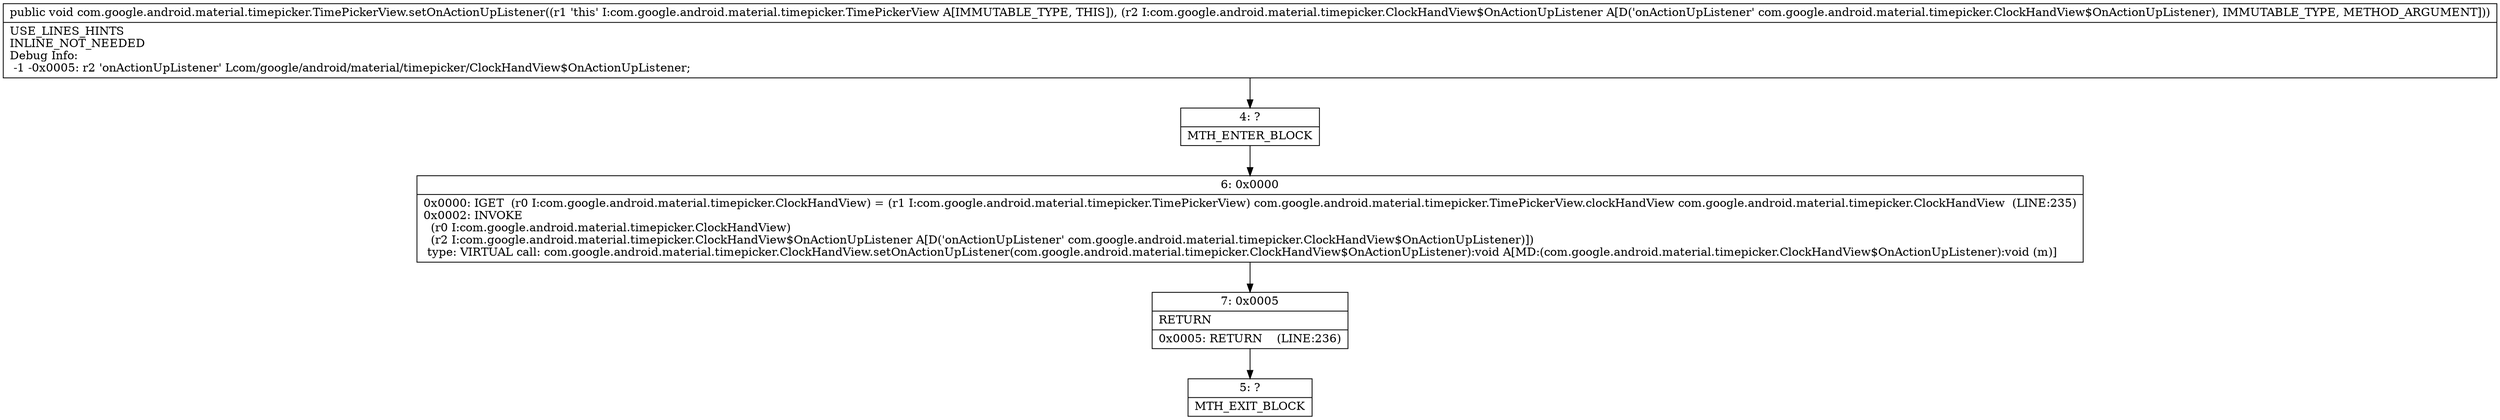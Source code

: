 digraph "CFG forcom.google.android.material.timepicker.TimePickerView.setOnActionUpListener(Lcom\/google\/android\/material\/timepicker\/ClockHandView$OnActionUpListener;)V" {
Node_4 [shape=record,label="{4\:\ ?|MTH_ENTER_BLOCK\l}"];
Node_6 [shape=record,label="{6\:\ 0x0000|0x0000: IGET  (r0 I:com.google.android.material.timepicker.ClockHandView) = (r1 I:com.google.android.material.timepicker.TimePickerView) com.google.android.material.timepicker.TimePickerView.clockHandView com.google.android.material.timepicker.ClockHandView  (LINE:235)\l0x0002: INVOKE  \l  (r0 I:com.google.android.material.timepicker.ClockHandView)\l  (r2 I:com.google.android.material.timepicker.ClockHandView$OnActionUpListener A[D('onActionUpListener' com.google.android.material.timepicker.ClockHandView$OnActionUpListener)])\l type: VIRTUAL call: com.google.android.material.timepicker.ClockHandView.setOnActionUpListener(com.google.android.material.timepicker.ClockHandView$OnActionUpListener):void A[MD:(com.google.android.material.timepicker.ClockHandView$OnActionUpListener):void (m)]\l}"];
Node_7 [shape=record,label="{7\:\ 0x0005|RETURN\l|0x0005: RETURN    (LINE:236)\l}"];
Node_5 [shape=record,label="{5\:\ ?|MTH_EXIT_BLOCK\l}"];
MethodNode[shape=record,label="{public void com.google.android.material.timepicker.TimePickerView.setOnActionUpListener((r1 'this' I:com.google.android.material.timepicker.TimePickerView A[IMMUTABLE_TYPE, THIS]), (r2 I:com.google.android.material.timepicker.ClockHandView$OnActionUpListener A[D('onActionUpListener' com.google.android.material.timepicker.ClockHandView$OnActionUpListener), IMMUTABLE_TYPE, METHOD_ARGUMENT]))  | USE_LINES_HINTS\lINLINE_NOT_NEEDED\lDebug Info:\l  \-1 \-0x0005: r2 'onActionUpListener' Lcom\/google\/android\/material\/timepicker\/ClockHandView$OnActionUpListener;\l}"];
MethodNode -> Node_4;Node_4 -> Node_6;
Node_6 -> Node_7;
Node_7 -> Node_5;
}

